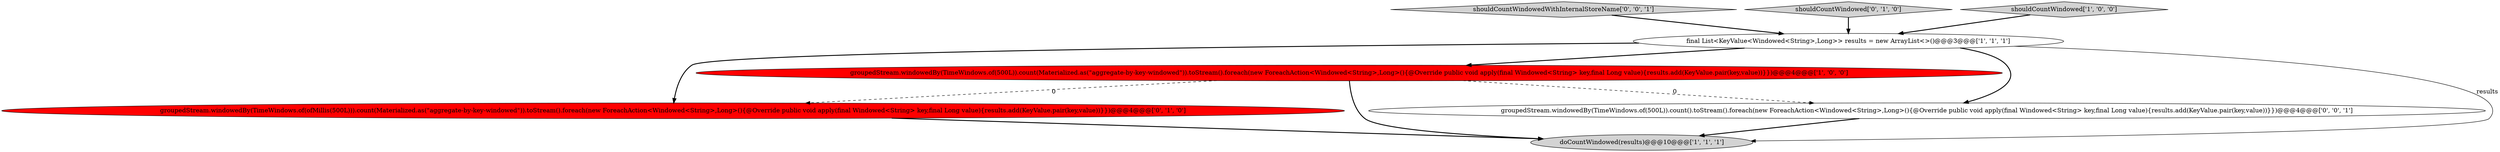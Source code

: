 digraph {
5 [style = filled, label = "groupedStream.windowedBy(TimeWindows.of(ofMillis(500L))).count(Materialized.as(\"aggregate-by-key-windowed\")).toStream().foreach(new ForeachAction<Windowed<String>,Long>(){@Override public void apply(final Windowed<String> key,final Long value){results.add(KeyValue.pair(key,value))}})@@@4@@@['0', '1', '0']", fillcolor = red, shape = ellipse image = "AAA1AAABBB2BBB"];
6 [style = filled, label = "shouldCountWindowedWithInternalStoreName['0', '0', '1']", fillcolor = lightgray, shape = diamond image = "AAA0AAABBB3BBB"];
4 [style = filled, label = "shouldCountWindowed['0', '1', '0']", fillcolor = lightgray, shape = diamond image = "AAA0AAABBB2BBB"];
7 [style = filled, label = "groupedStream.windowedBy(TimeWindows.of(500L)).count().toStream().foreach(new ForeachAction<Windowed<String>,Long>(){@Override public void apply(final Windowed<String> key,final Long value){results.add(KeyValue.pair(key,value))}})@@@4@@@['0', '0', '1']", fillcolor = white, shape = ellipse image = "AAA0AAABBB3BBB"];
1 [style = filled, label = "final List<KeyValue<Windowed<String>,Long>> results = new ArrayList<>()@@@3@@@['1', '1', '1']", fillcolor = white, shape = ellipse image = "AAA0AAABBB1BBB"];
0 [style = filled, label = "doCountWindowed(results)@@@10@@@['1', '1', '1']", fillcolor = lightgray, shape = ellipse image = "AAA0AAABBB1BBB"];
2 [style = filled, label = "shouldCountWindowed['1', '0', '0']", fillcolor = lightgray, shape = diamond image = "AAA0AAABBB1BBB"];
3 [style = filled, label = "groupedStream.windowedBy(TimeWindows.of(500L)).count(Materialized.as(\"aggregate-by-key-windowed\")).toStream().foreach(new ForeachAction<Windowed<String>,Long>(){@Override public void apply(final Windowed<String> key,final Long value){results.add(KeyValue.pair(key,value))}})@@@4@@@['1', '0', '0']", fillcolor = red, shape = ellipse image = "AAA1AAABBB1BBB"];
1->3 [style = bold, label=""];
1->5 [style = bold, label=""];
3->5 [style = dashed, label="0"];
6->1 [style = bold, label=""];
4->1 [style = bold, label=""];
7->0 [style = bold, label=""];
5->0 [style = bold, label=""];
1->0 [style = solid, label="results"];
1->7 [style = bold, label=""];
3->7 [style = dashed, label="0"];
2->1 [style = bold, label=""];
3->0 [style = bold, label=""];
}
